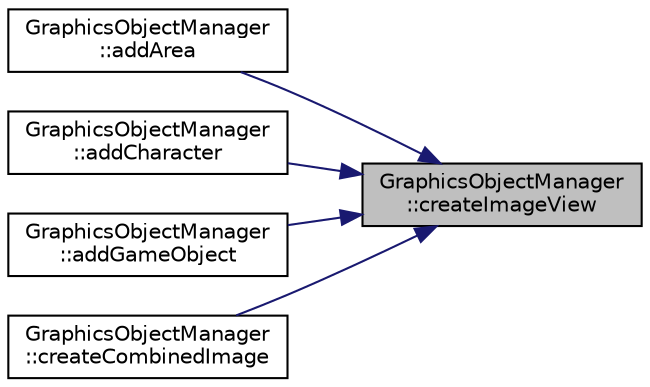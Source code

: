 digraph "GraphicsObjectManager::createImageView"
{
 // LATEX_PDF_SIZE
  edge [fontname="Helvetica",fontsize="10",labelfontname="Helvetica",labelfontsize="10"];
  node [fontname="Helvetica",fontsize="10",shape=record];
  rankdir="RL";
  Node1 [label="GraphicsObjectManager\l::createImageView",height=0.2,width=0.4,color="black", fillcolor="grey75", style="filled", fontcolor="black",tooltip="Creates an image view for the given image and format."];
  Node1 -> Node2 [dir="back",color="midnightblue",fontsize="10",style="solid",fontname="Helvetica"];
  Node2 [label="GraphicsObjectManager\l::addArea",height=0.2,width=0.4,color="black", fillcolor="white", style="filled",URL="$classGraphicsObjectManager.html#a210353a39eb66174b93611070a440fdf",tooltip="Adds an area object to the buffer manager."];
  Node1 -> Node3 [dir="back",color="midnightblue",fontsize="10",style="solid",fontname="Helvetica"];
  Node3 [label="GraphicsObjectManager\l::addCharacter",height=0.2,width=0.4,color="black", fillcolor="white", style="filled",URL="$classGraphicsObjectManager.html#aff8acb0cefae98462ce06501c1d9fa3d",tooltip="Adds a character to the buffer manager with the given parameters."];
  Node1 -> Node4 [dir="back",color="midnightblue",fontsize="10",style="solid",fontname="Helvetica"];
  Node4 [label="GraphicsObjectManager\l::addGameObject",height=0.2,width=0.4,color="black", fillcolor="white", style="filled",URL="$classGraphicsObjectManager.html#ace6f78f0097abfb40a8c1957058792e8",tooltip="Adds a game object to the buffer manager."];
  Node1 -> Node5 [dir="back",color="midnightblue",fontsize="10",style="solid",fontname="Helvetica"];
  Node5 [label="GraphicsObjectManager\l::createCombinedImage",height=0.2,width=0.4,color="black", fillcolor="white", style="filled",URL="$classGraphicsObjectManager.html#a8fe7c8fba0915d5236ae3993575aaa63",tooltip="Creates an image for the given data and stores the memory to this class."];
}
